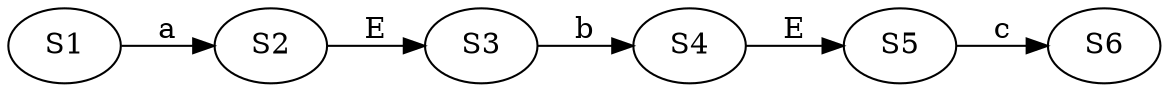 digraph {
	rankdir=LR;
	S1->S2[label="a"];
	S2->S3[label="E"];
	S3->S4[label="b"];
	S4->S5[label="E"];
	S5->S6[label="c"];

}
